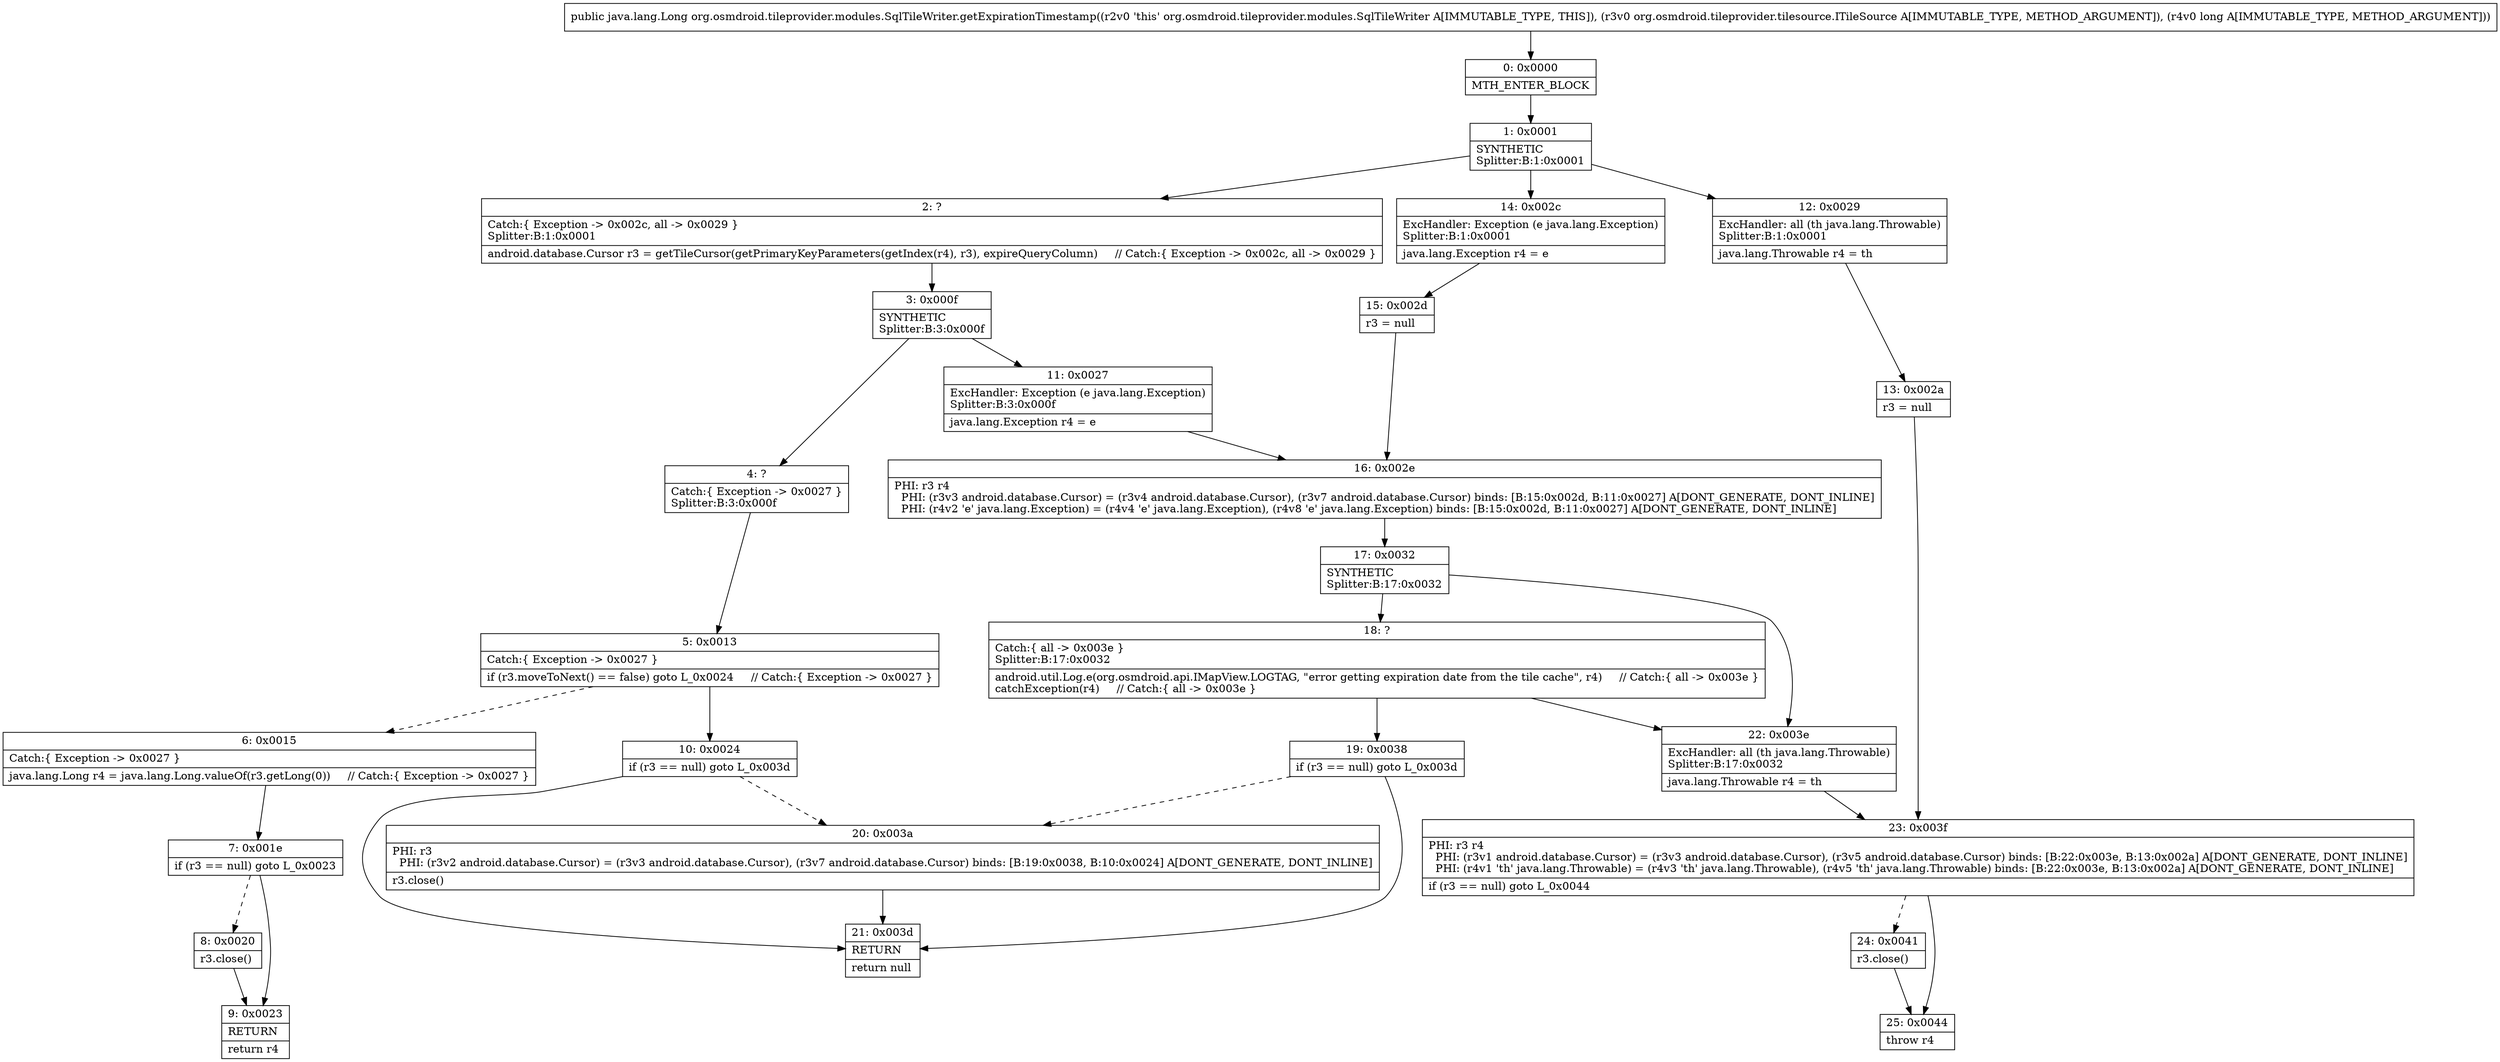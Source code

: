 digraph "CFG fororg.osmdroid.tileprovider.modules.SqlTileWriter.getExpirationTimestamp(Lorg\/osmdroid\/tileprovider\/tilesource\/ITileSource;J)Ljava\/lang\/Long;" {
Node_0 [shape=record,label="{0\:\ 0x0000|MTH_ENTER_BLOCK\l}"];
Node_1 [shape=record,label="{1\:\ 0x0001|SYNTHETIC\lSplitter:B:1:0x0001\l}"];
Node_2 [shape=record,label="{2\:\ ?|Catch:\{ Exception \-\> 0x002c, all \-\> 0x0029 \}\lSplitter:B:1:0x0001\l|android.database.Cursor r3 = getTileCursor(getPrimaryKeyParameters(getIndex(r4), r3), expireQueryColumn)     \/\/ Catch:\{ Exception \-\> 0x002c, all \-\> 0x0029 \}\l}"];
Node_3 [shape=record,label="{3\:\ 0x000f|SYNTHETIC\lSplitter:B:3:0x000f\l}"];
Node_4 [shape=record,label="{4\:\ ?|Catch:\{ Exception \-\> 0x0027 \}\lSplitter:B:3:0x000f\l}"];
Node_5 [shape=record,label="{5\:\ 0x0013|Catch:\{ Exception \-\> 0x0027 \}\l|if (r3.moveToNext() == false) goto L_0x0024     \/\/ Catch:\{ Exception \-\> 0x0027 \}\l}"];
Node_6 [shape=record,label="{6\:\ 0x0015|Catch:\{ Exception \-\> 0x0027 \}\l|java.lang.Long r4 = java.lang.Long.valueOf(r3.getLong(0))     \/\/ Catch:\{ Exception \-\> 0x0027 \}\l}"];
Node_7 [shape=record,label="{7\:\ 0x001e|if (r3 == null) goto L_0x0023\l}"];
Node_8 [shape=record,label="{8\:\ 0x0020|r3.close()\l}"];
Node_9 [shape=record,label="{9\:\ 0x0023|RETURN\l|return r4\l}"];
Node_10 [shape=record,label="{10\:\ 0x0024|if (r3 == null) goto L_0x003d\l}"];
Node_11 [shape=record,label="{11\:\ 0x0027|ExcHandler: Exception (e java.lang.Exception)\lSplitter:B:3:0x000f\l|java.lang.Exception r4 = e\l}"];
Node_12 [shape=record,label="{12\:\ 0x0029|ExcHandler: all (th java.lang.Throwable)\lSplitter:B:1:0x0001\l|java.lang.Throwable r4 = th\l}"];
Node_13 [shape=record,label="{13\:\ 0x002a|r3 = null\l}"];
Node_14 [shape=record,label="{14\:\ 0x002c|ExcHandler: Exception (e java.lang.Exception)\lSplitter:B:1:0x0001\l|java.lang.Exception r4 = e\l}"];
Node_15 [shape=record,label="{15\:\ 0x002d|r3 = null\l}"];
Node_16 [shape=record,label="{16\:\ 0x002e|PHI: r3 r4 \l  PHI: (r3v3 android.database.Cursor) = (r3v4 android.database.Cursor), (r3v7 android.database.Cursor) binds: [B:15:0x002d, B:11:0x0027] A[DONT_GENERATE, DONT_INLINE]\l  PHI: (r4v2 'e' java.lang.Exception) = (r4v4 'e' java.lang.Exception), (r4v8 'e' java.lang.Exception) binds: [B:15:0x002d, B:11:0x0027] A[DONT_GENERATE, DONT_INLINE]\l}"];
Node_17 [shape=record,label="{17\:\ 0x0032|SYNTHETIC\lSplitter:B:17:0x0032\l}"];
Node_18 [shape=record,label="{18\:\ ?|Catch:\{ all \-\> 0x003e \}\lSplitter:B:17:0x0032\l|android.util.Log.e(org.osmdroid.api.IMapView.LOGTAG, \"error getting expiration date from the tile cache\", r4)     \/\/ Catch:\{ all \-\> 0x003e \}\lcatchException(r4)     \/\/ Catch:\{ all \-\> 0x003e \}\l}"];
Node_19 [shape=record,label="{19\:\ 0x0038|if (r3 == null) goto L_0x003d\l}"];
Node_20 [shape=record,label="{20\:\ 0x003a|PHI: r3 \l  PHI: (r3v2 android.database.Cursor) = (r3v3 android.database.Cursor), (r3v7 android.database.Cursor) binds: [B:19:0x0038, B:10:0x0024] A[DONT_GENERATE, DONT_INLINE]\l|r3.close()\l}"];
Node_21 [shape=record,label="{21\:\ 0x003d|RETURN\l|return null\l}"];
Node_22 [shape=record,label="{22\:\ 0x003e|ExcHandler: all (th java.lang.Throwable)\lSplitter:B:17:0x0032\l|java.lang.Throwable r4 = th\l}"];
Node_23 [shape=record,label="{23\:\ 0x003f|PHI: r3 r4 \l  PHI: (r3v1 android.database.Cursor) = (r3v3 android.database.Cursor), (r3v5 android.database.Cursor) binds: [B:22:0x003e, B:13:0x002a] A[DONT_GENERATE, DONT_INLINE]\l  PHI: (r4v1 'th' java.lang.Throwable) = (r4v3 'th' java.lang.Throwable), (r4v5 'th' java.lang.Throwable) binds: [B:22:0x003e, B:13:0x002a] A[DONT_GENERATE, DONT_INLINE]\l|if (r3 == null) goto L_0x0044\l}"];
Node_24 [shape=record,label="{24\:\ 0x0041|r3.close()\l}"];
Node_25 [shape=record,label="{25\:\ 0x0044|throw r4\l}"];
MethodNode[shape=record,label="{public java.lang.Long org.osmdroid.tileprovider.modules.SqlTileWriter.getExpirationTimestamp((r2v0 'this' org.osmdroid.tileprovider.modules.SqlTileWriter A[IMMUTABLE_TYPE, THIS]), (r3v0 org.osmdroid.tileprovider.tilesource.ITileSource A[IMMUTABLE_TYPE, METHOD_ARGUMENT]), (r4v0 long A[IMMUTABLE_TYPE, METHOD_ARGUMENT])) }"];
MethodNode -> Node_0;
Node_0 -> Node_1;
Node_1 -> Node_2;
Node_1 -> Node_14;
Node_1 -> Node_12;
Node_2 -> Node_3;
Node_3 -> Node_4;
Node_3 -> Node_11;
Node_4 -> Node_5;
Node_5 -> Node_6[style=dashed];
Node_5 -> Node_10;
Node_6 -> Node_7;
Node_7 -> Node_8[style=dashed];
Node_7 -> Node_9;
Node_8 -> Node_9;
Node_10 -> Node_21;
Node_10 -> Node_20[style=dashed];
Node_11 -> Node_16;
Node_12 -> Node_13;
Node_13 -> Node_23;
Node_14 -> Node_15;
Node_15 -> Node_16;
Node_16 -> Node_17;
Node_17 -> Node_18;
Node_17 -> Node_22;
Node_18 -> Node_19;
Node_18 -> Node_22;
Node_19 -> Node_20[style=dashed];
Node_19 -> Node_21;
Node_20 -> Node_21;
Node_22 -> Node_23;
Node_23 -> Node_24[style=dashed];
Node_23 -> Node_25;
Node_24 -> Node_25;
}

